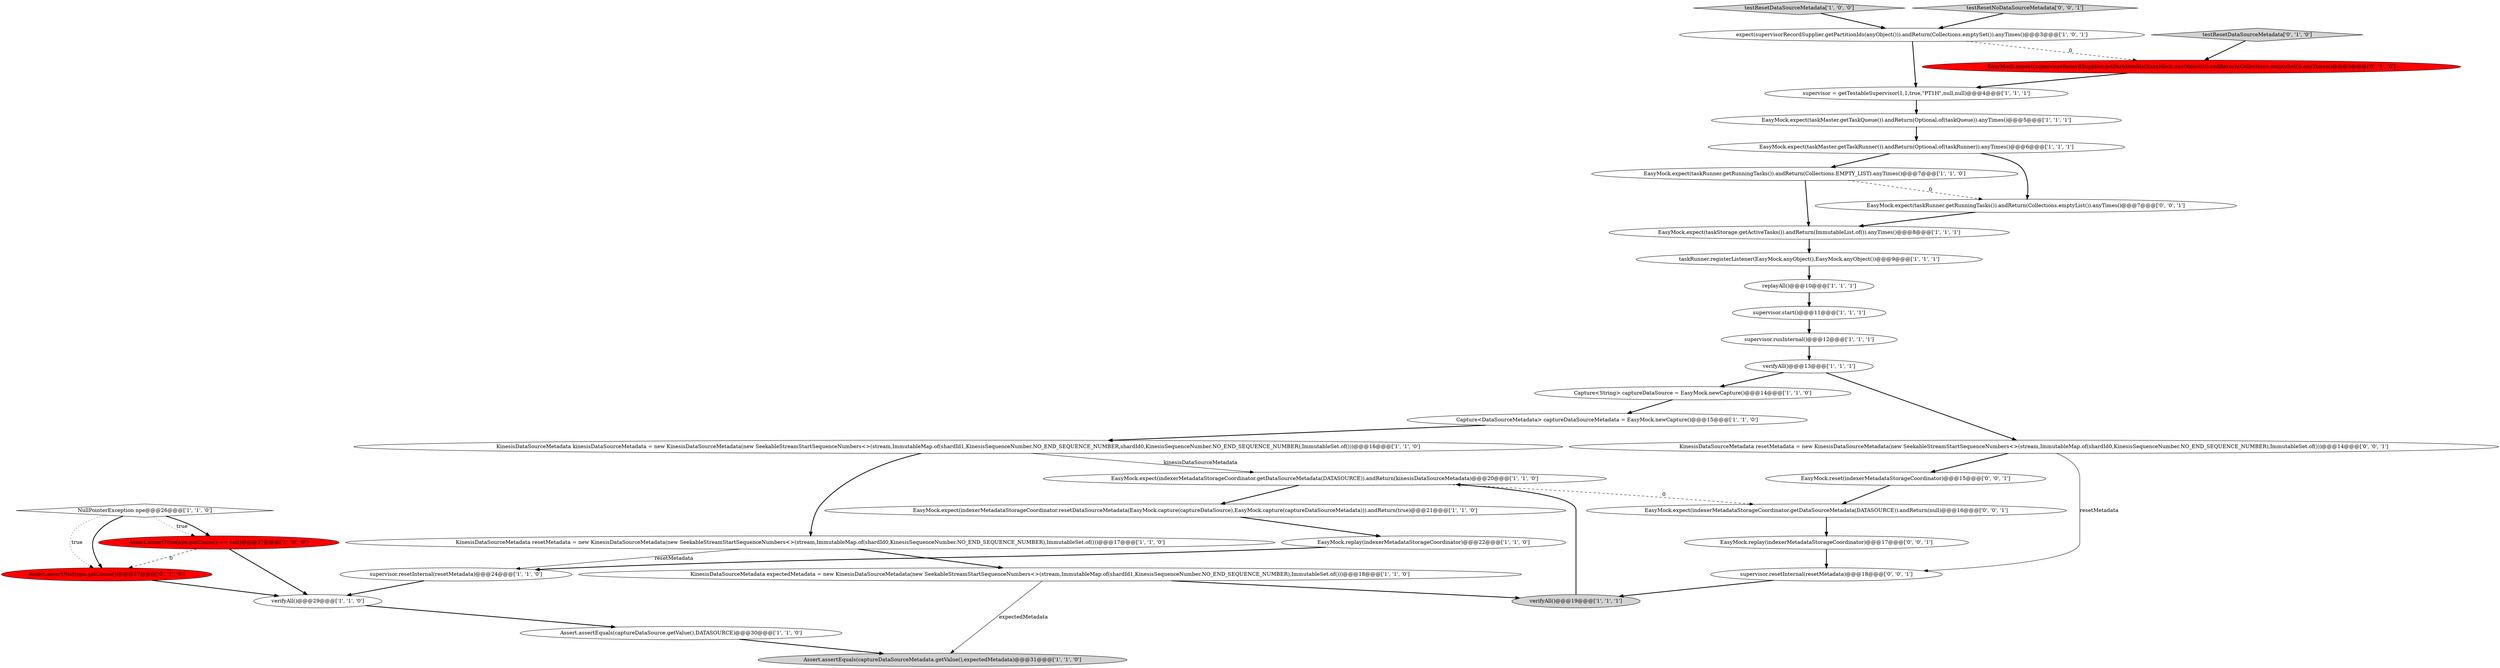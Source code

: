 digraph {
27 [style = filled, label = "EasyMock.expect(supervisorRecordSupplier.getPartitionIds(EasyMock.anyObject())).andReturn(Collections.emptySet()).anyTimes()@@@3@@@['0', '1', '0']", fillcolor = red, shape = ellipse image = "AAA1AAABBB2BBB"];
26 [style = filled, label = "taskRunner.registerListener(EasyMock.anyObject(),EasyMock.anyObject())@@@9@@@['1', '1', '1']", fillcolor = white, shape = ellipse image = "AAA0AAABBB1BBB"];
14 [style = filled, label = "supervisor = getTestableSupervisor(1,1,true,\"PT1H\",null,null)@@@4@@@['1', '1', '1']", fillcolor = white, shape = ellipse image = "AAA0AAABBB1BBB"];
13 [style = filled, label = "NullPointerException npe@@@26@@@['1', '1', '0']", fillcolor = white, shape = diamond image = "AAA0AAABBB1BBB"];
6 [style = filled, label = "EasyMock.expect(indexerMetadataStorageCoordinator.getDataSourceMetadata(DATASOURCE)).andReturn(kinesisDataSourceMetadata)@@@20@@@['1', '1', '0']", fillcolor = white, shape = ellipse image = "AAA0AAABBB1BBB"];
24 [style = filled, label = "EasyMock.expect(taskMaster.getTaskQueue()).andReturn(Optional.of(taskQueue)).anyTimes()@@@5@@@['1', '1', '1']", fillcolor = white, shape = ellipse image = "AAA0AAABBB1BBB"];
5 [style = filled, label = "KinesisDataSourceMetadata resetMetadata = new KinesisDataSourceMetadata(new SeekableStreamStartSequenceNumbers<>(stream,ImmutableMap.of(shardId0,KinesisSequenceNumber.NO_END_SEQUENCE_NUMBER),ImmutableSet.of()))@@@17@@@['1', '1', '0']", fillcolor = white, shape = ellipse image = "AAA0AAABBB1BBB"];
12 [style = filled, label = "supervisor.runInternal()@@@12@@@['1', '1', '1']", fillcolor = white, shape = ellipse image = "AAA0AAABBB1BBB"];
8 [style = filled, label = "verifyAll()@@@13@@@['1', '1', '1']", fillcolor = white, shape = ellipse image = "AAA0AAABBB1BBB"];
16 [style = filled, label = "testResetDataSourceMetadata['1', '0', '0']", fillcolor = lightgray, shape = diamond image = "AAA0AAABBB1BBB"];
34 [style = filled, label = "EasyMock.replay(indexerMetadataStorageCoordinator)@@@17@@@['0', '0', '1']", fillcolor = white, shape = ellipse image = "AAA0AAABBB3BBB"];
18 [style = filled, label = "replayAll()@@@10@@@['1', '1', '1']", fillcolor = white, shape = ellipse image = "AAA0AAABBB1BBB"];
30 [style = filled, label = "EasyMock.expect(indexerMetadataStorageCoordinator.getDataSourceMetadata(DATASOURCE)).andReturn(null)@@@16@@@['0', '0', '1']", fillcolor = white, shape = ellipse image = "AAA0AAABBB3BBB"];
21 [style = filled, label = "KinesisDataSourceMetadata kinesisDataSourceMetadata = new KinesisDataSourceMetadata(new SeekableStreamStartSequenceNumbers<>(stream,ImmutableMap.of(shardId1,KinesisSequenceNumber.NO_END_SEQUENCE_NUMBER,shardId0,KinesisSequenceNumber.NO_END_SEQUENCE_NUMBER),ImmutableSet.of()))@@@16@@@['1', '1', '0']", fillcolor = white, shape = ellipse image = "AAA0AAABBB1BBB"];
31 [style = filled, label = "testResetNoDataSourceMetadata['0', '0', '1']", fillcolor = lightgray, shape = diamond image = "AAA0AAABBB3BBB"];
19 [style = filled, label = "Capture<DataSourceMetadata> captureDataSourceMetadata = EasyMock.newCapture()@@@15@@@['1', '1', '0']", fillcolor = white, shape = ellipse image = "AAA0AAABBB1BBB"];
9 [style = filled, label = "EasyMock.expect(taskRunner.getRunningTasks()).andReturn(Collections.EMPTY_LIST).anyTimes()@@@7@@@['1', '1', '0']", fillcolor = white, shape = ellipse image = "AAA0AAABBB1BBB"];
4 [style = filled, label = "Assert.assertEquals(captureDataSource.getValue(),DATASOURCE)@@@30@@@['1', '1', '0']", fillcolor = white, shape = ellipse image = "AAA0AAABBB1BBB"];
17 [style = filled, label = "EasyMock.expect(taskMaster.getTaskRunner()).andReturn(Optional.of(taskRunner)).anyTimes()@@@6@@@['1', '1', '1']", fillcolor = white, shape = ellipse image = "AAA0AAABBB1BBB"];
29 [style = filled, label = "testResetDataSourceMetadata['0', '1', '0']", fillcolor = lightgray, shape = diamond image = "AAA0AAABBB2BBB"];
7 [style = filled, label = "expect(supervisorRecordSupplier.getPartitionIds(anyObject())).andReturn(Collections.emptySet()).anyTimes()@@@3@@@['1', '0', '1']", fillcolor = white, shape = ellipse image = "AAA0AAABBB1BBB"];
23 [style = filled, label = "Assert.assertTrue(npe.getCause() == null)@@@27@@@['1', '0', '0']", fillcolor = red, shape = ellipse image = "AAA1AAABBB1BBB"];
1 [style = filled, label = "verifyAll()@@@29@@@['1', '1', '0']", fillcolor = white, shape = ellipse image = "AAA0AAABBB1BBB"];
25 [style = filled, label = "Capture<String> captureDataSource = EasyMock.newCapture()@@@14@@@['1', '1', '0']", fillcolor = white, shape = ellipse image = "AAA0AAABBB1BBB"];
28 [style = filled, label = "Assert.assertNull(npe.getCause())@@@27@@@['0', '1', '0']", fillcolor = red, shape = ellipse image = "AAA1AAABBB2BBB"];
33 [style = filled, label = "EasyMock.expect(taskRunner.getRunningTasks()).andReturn(Collections.emptyList()).anyTimes()@@@7@@@['0', '0', '1']", fillcolor = white, shape = ellipse image = "AAA0AAABBB3BBB"];
3 [style = filled, label = "Assert.assertEquals(captureDataSourceMetadata.getValue(),expectedMetadata)@@@31@@@['1', '1', '0']", fillcolor = lightgray, shape = ellipse image = "AAA0AAABBB1BBB"];
32 [style = filled, label = "supervisor.resetInternal(resetMetadata)@@@18@@@['0', '0', '1']", fillcolor = white, shape = ellipse image = "AAA0AAABBB3BBB"];
2 [style = filled, label = "supervisor.start()@@@11@@@['1', '1', '1']", fillcolor = white, shape = ellipse image = "AAA0AAABBB1BBB"];
10 [style = filled, label = "verifyAll()@@@19@@@['1', '1', '1']", fillcolor = lightgray, shape = ellipse image = "AAA0AAABBB1BBB"];
15 [style = filled, label = "EasyMock.expect(indexerMetadataStorageCoordinator.resetDataSourceMetadata(EasyMock.capture(captureDataSource),EasyMock.capture(captureDataSourceMetadata))).andReturn(true)@@@21@@@['1', '1', '0']", fillcolor = white, shape = ellipse image = "AAA0AAABBB1BBB"];
20 [style = filled, label = "EasyMock.expect(taskStorage.getActiveTasks()).andReturn(ImmutableList.of()).anyTimes()@@@8@@@['1', '1', '1']", fillcolor = white, shape = ellipse image = "AAA0AAABBB1BBB"];
22 [style = filled, label = "supervisor.resetInternal(resetMetadata)@@@24@@@['1', '1', '0']", fillcolor = white, shape = ellipse image = "AAA0AAABBB1BBB"];
0 [style = filled, label = "KinesisDataSourceMetadata expectedMetadata = new KinesisDataSourceMetadata(new SeekableStreamStartSequenceNumbers<>(stream,ImmutableMap.of(shardId1,KinesisSequenceNumber.NO_END_SEQUENCE_NUMBER),ImmutableSet.of()))@@@18@@@['1', '1', '0']", fillcolor = white, shape = ellipse image = "AAA0AAABBB1BBB"];
35 [style = filled, label = "KinesisDataSourceMetadata resetMetadata = new KinesisDataSourceMetadata(new SeekableStreamStartSequenceNumbers<>(stream,ImmutableMap.of(shardId0,KinesisSequenceNumber.NO_END_SEQUENCE_NUMBER),ImmutableSet.of()))@@@14@@@['0', '0', '1']", fillcolor = white, shape = ellipse image = "AAA0AAABBB3BBB"];
36 [style = filled, label = "EasyMock.reset(indexerMetadataStorageCoordinator)@@@15@@@['0', '0', '1']", fillcolor = white, shape = ellipse image = "AAA0AAABBB3BBB"];
11 [style = filled, label = "EasyMock.replay(indexerMetadataStorageCoordinator)@@@22@@@['1', '1', '0']", fillcolor = white, shape = ellipse image = "AAA0AAABBB1BBB"];
14->24 [style = bold, label=""];
4->3 [style = bold, label=""];
1->4 [style = bold, label=""];
13->28 [style = dotted, label="true"];
33->20 [style = bold, label=""];
27->14 [style = bold, label=""];
20->26 [style = bold, label=""];
17->9 [style = bold, label=""];
23->28 [style = dashed, label="0"];
16->7 [style = bold, label=""];
21->6 [style = solid, label="kinesisDataSourceMetadata"];
5->22 [style = solid, label="resetMetadata"];
0->3 [style = solid, label="expectedMetadata"];
9->20 [style = bold, label=""];
17->33 [style = bold, label=""];
28->1 [style = bold, label=""];
30->34 [style = bold, label=""];
18->2 [style = bold, label=""];
10->6 [style = bold, label=""];
8->35 [style = bold, label=""];
32->10 [style = bold, label=""];
31->7 [style = bold, label=""];
6->15 [style = bold, label=""];
2->12 [style = bold, label=""];
13->23 [style = dotted, label="true"];
9->33 [style = dashed, label="0"];
7->14 [style = bold, label=""];
7->27 [style = dashed, label="0"];
21->5 [style = bold, label=""];
29->27 [style = bold, label=""];
36->30 [style = bold, label=""];
0->10 [style = bold, label=""];
15->11 [style = bold, label=""];
5->0 [style = bold, label=""];
12->8 [style = bold, label=""];
24->17 [style = bold, label=""];
25->19 [style = bold, label=""];
13->23 [style = bold, label=""];
11->22 [style = bold, label=""];
23->1 [style = bold, label=""];
34->32 [style = bold, label=""];
6->30 [style = dashed, label="0"];
22->1 [style = bold, label=""];
35->36 [style = bold, label=""];
8->25 [style = bold, label=""];
35->32 [style = solid, label="resetMetadata"];
13->28 [style = bold, label=""];
26->18 [style = bold, label=""];
19->21 [style = bold, label=""];
}
